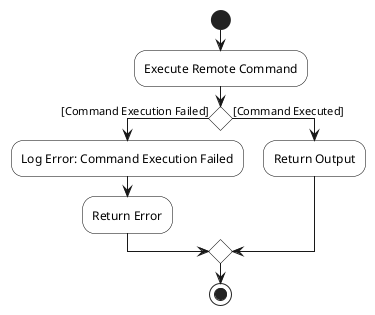 @startuml
' Styling
skinparam activity {
  BackgroundColor White
  BorderColor Black
  FontName Arial
  FontSize 12
}

skinparam condition {
  BackgroundColor White
  BorderColor Black
  FontName Arial
  FontSize 12
}

skinparam note {
  BackgroundColor LightYellow
  BorderColor Black
  FontName Arial
  FontSize 11
}

' Start
start

:Execute Remote Command;
if () then ([Command Execution Failed])
  :Log Error: Command Execution Failed;
  :Return Error;
else ([Command Executed])
  :Return Output;
endif

stop

@enduml
